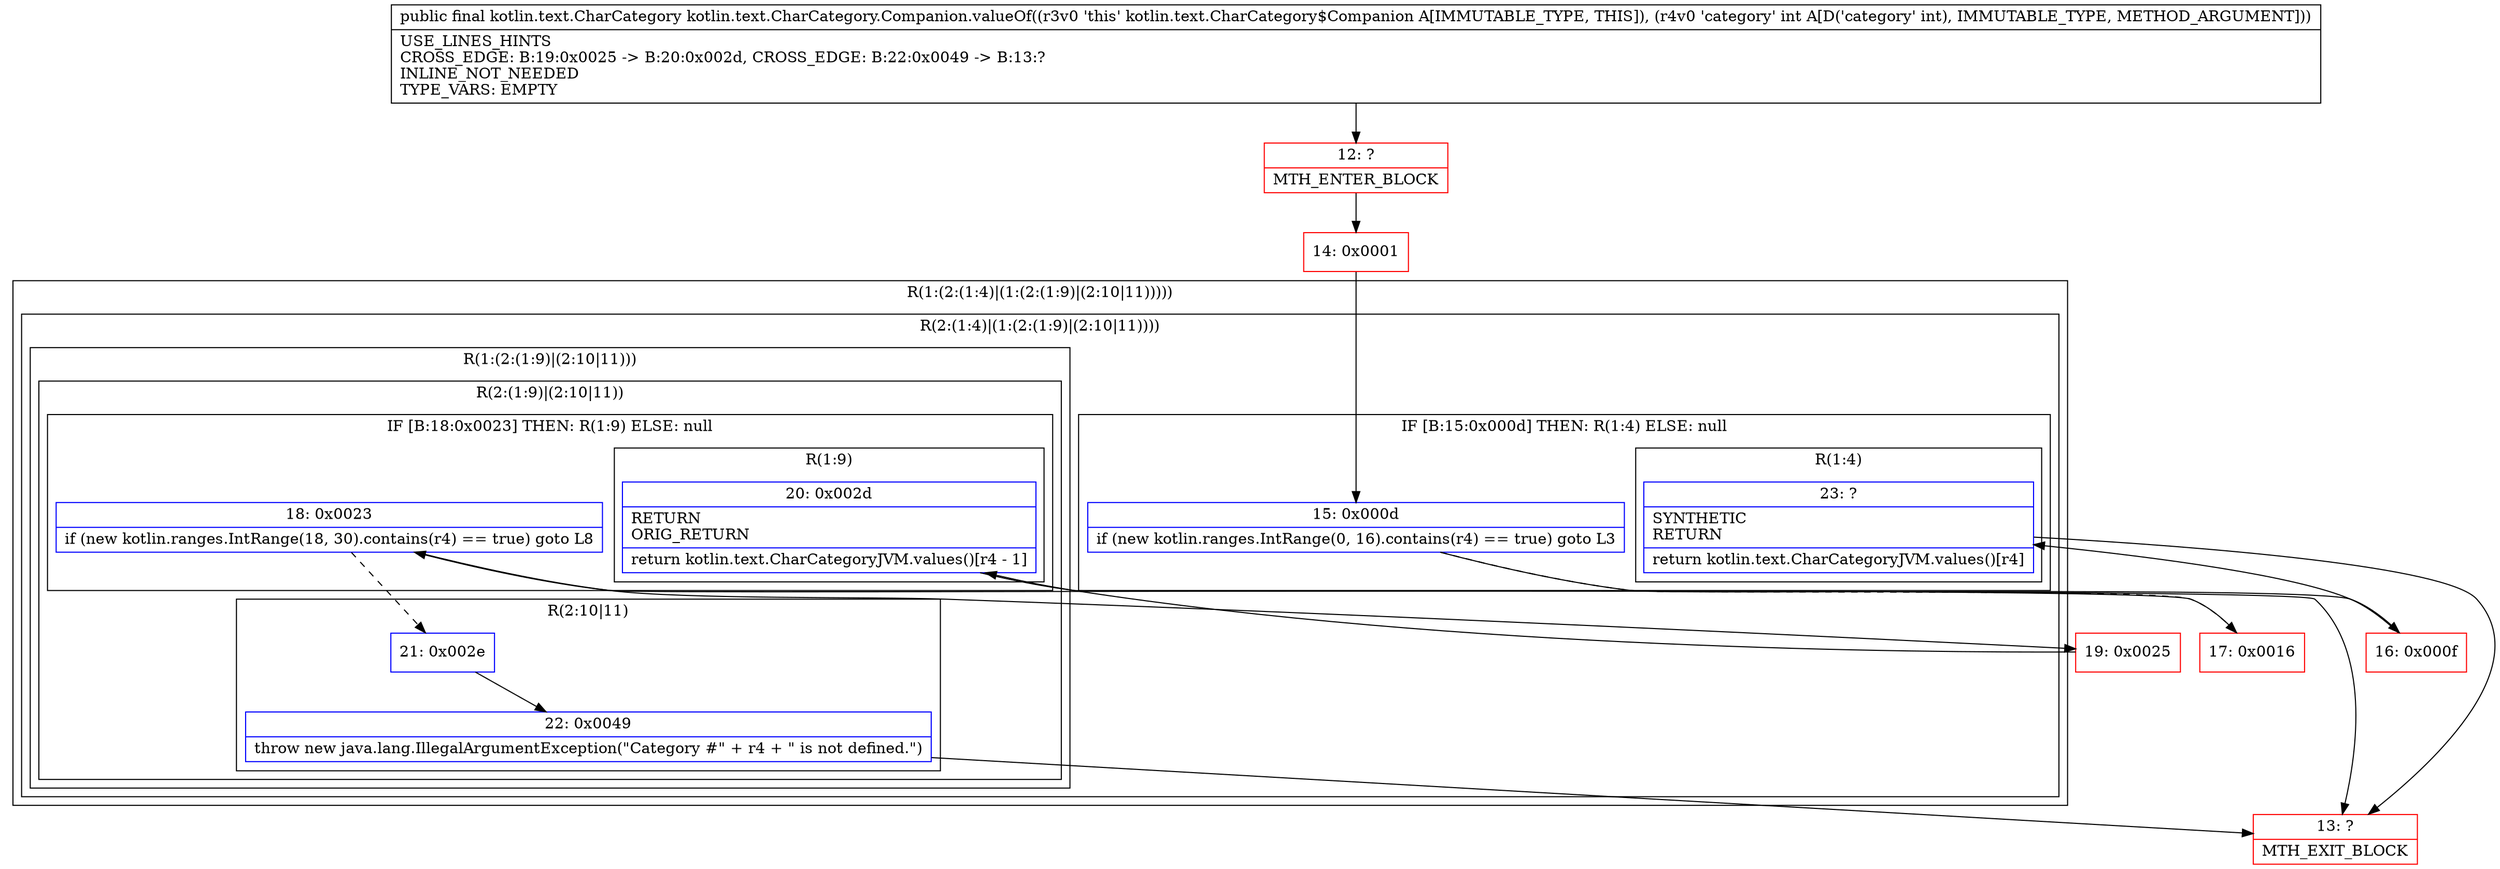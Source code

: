 digraph "CFG forkotlin.text.CharCategory.Companion.valueOf(I)Lkotlin\/text\/CharCategory;" {
subgraph cluster_Region_1220185415 {
label = "R(1:(2:(1:4)|(1:(2:(1:9)|(2:10|11)))))";
node [shape=record,color=blue];
subgraph cluster_Region_1834351728 {
label = "R(2:(1:4)|(1:(2:(1:9)|(2:10|11))))";
node [shape=record,color=blue];
subgraph cluster_IfRegion_1908239080 {
label = "IF [B:15:0x000d] THEN: R(1:4) ELSE: null";
node [shape=record,color=blue];
Node_15 [shape=record,label="{15\:\ 0x000d|if (new kotlin.ranges.IntRange(0, 16).contains(r4) == true) goto L3\l}"];
subgraph cluster_Region_850231697 {
label = "R(1:4)";
node [shape=record,color=blue];
Node_23 [shape=record,label="{23\:\ ?|SYNTHETIC\lRETURN\l|return kotlin.text.CharCategoryJVM.values()[r4]\l}"];
}
}
subgraph cluster_Region_778166838 {
label = "R(1:(2:(1:9)|(2:10|11)))";
node [shape=record,color=blue];
subgraph cluster_Region_1813327350 {
label = "R(2:(1:9)|(2:10|11))";
node [shape=record,color=blue];
subgraph cluster_IfRegion_1986392246 {
label = "IF [B:18:0x0023] THEN: R(1:9) ELSE: null";
node [shape=record,color=blue];
Node_18 [shape=record,label="{18\:\ 0x0023|if (new kotlin.ranges.IntRange(18, 30).contains(r4) == true) goto L8\l}"];
subgraph cluster_Region_681203426 {
label = "R(1:9)";
node [shape=record,color=blue];
Node_20 [shape=record,label="{20\:\ 0x002d|RETURN\lORIG_RETURN\l|return kotlin.text.CharCategoryJVM.values()[r4 \- 1]\l}"];
}
}
subgraph cluster_Region_164327829 {
label = "R(2:10|11)";
node [shape=record,color=blue];
Node_21 [shape=record,label="{21\:\ 0x002e}"];
Node_22 [shape=record,label="{22\:\ 0x0049|throw new java.lang.IllegalArgumentException(\"Category #\" + r4 + \" is not defined.\")\l}"];
}
}
}
}
}
Node_12 [shape=record,color=red,label="{12\:\ ?|MTH_ENTER_BLOCK\l}"];
Node_14 [shape=record,color=red,label="{14\:\ 0x0001}"];
Node_16 [shape=record,color=red,label="{16\:\ 0x000f}"];
Node_13 [shape=record,color=red,label="{13\:\ ?|MTH_EXIT_BLOCK\l}"];
Node_17 [shape=record,color=red,label="{17\:\ 0x0016}"];
Node_19 [shape=record,color=red,label="{19\:\ 0x0025}"];
MethodNode[shape=record,label="{public final kotlin.text.CharCategory kotlin.text.CharCategory.Companion.valueOf((r3v0 'this' kotlin.text.CharCategory$Companion A[IMMUTABLE_TYPE, THIS]), (r4v0 'category' int A[D('category' int), IMMUTABLE_TYPE, METHOD_ARGUMENT]))  | USE_LINES_HINTS\lCROSS_EDGE: B:19:0x0025 \-\> B:20:0x002d, CROSS_EDGE: B:22:0x0049 \-\> B:13:?\lINLINE_NOT_NEEDED\lTYPE_VARS: EMPTY\l}"];
MethodNode -> Node_12;Node_15 -> Node_16;
Node_15 -> Node_17[style=dashed];
Node_23 -> Node_13;
Node_18 -> Node_19;
Node_18 -> Node_21[style=dashed];
Node_20 -> Node_13;
Node_21 -> Node_22;
Node_22 -> Node_13;
Node_12 -> Node_14;
Node_14 -> Node_15;
Node_16 -> Node_23;
Node_17 -> Node_18;
Node_19 -> Node_20;
}

